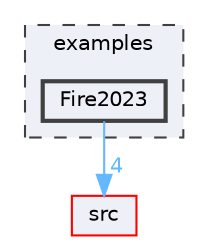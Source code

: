 digraph "/home/runner/work/FastLED/FastLED/examples/Fire2023"
{
 // LATEX_PDF_SIZE
  bgcolor="transparent";
  edge [fontname=Helvetica,fontsize=10,labelfontname=Helvetica,labelfontsize=10];
  node [fontname=Helvetica,fontsize=10,shape=box,height=0.2,width=0.4];
  compound=true
  subgraph clusterdir_d28a4824dc47e487b107a5db32ef43c4 {
    graph [ bgcolor="#edf0f7", pencolor="grey25", label="examples", fontname=Helvetica,fontsize=10 style="filled,dashed", URL="dir_d28a4824dc47e487b107a5db32ef43c4.html",tooltip=""]
  dir_a7814f5eb642f8fc842d435ed906d060 [label="Fire2023", fillcolor="#edf0f7", color="grey25", style="filled,bold", URL="dir_a7814f5eb642f8fc842d435ed906d060.html",tooltip=""];
  }
  dir_68267d1309a1af8e8297ef4c3efbcdba [label="src", fillcolor="#edf0f7", color="red", style="filled", URL="dir_68267d1309a1af8e8297ef4c3efbcdba.html",tooltip=""];
  dir_a7814f5eb642f8fc842d435ed906d060->dir_68267d1309a1af8e8297ef4c3efbcdba [headlabel="4", labeldistance=1.5 headhref="dir_000025_000073.html" href="dir_000025_000073.html" color="steelblue1" fontcolor="steelblue1"];
}
